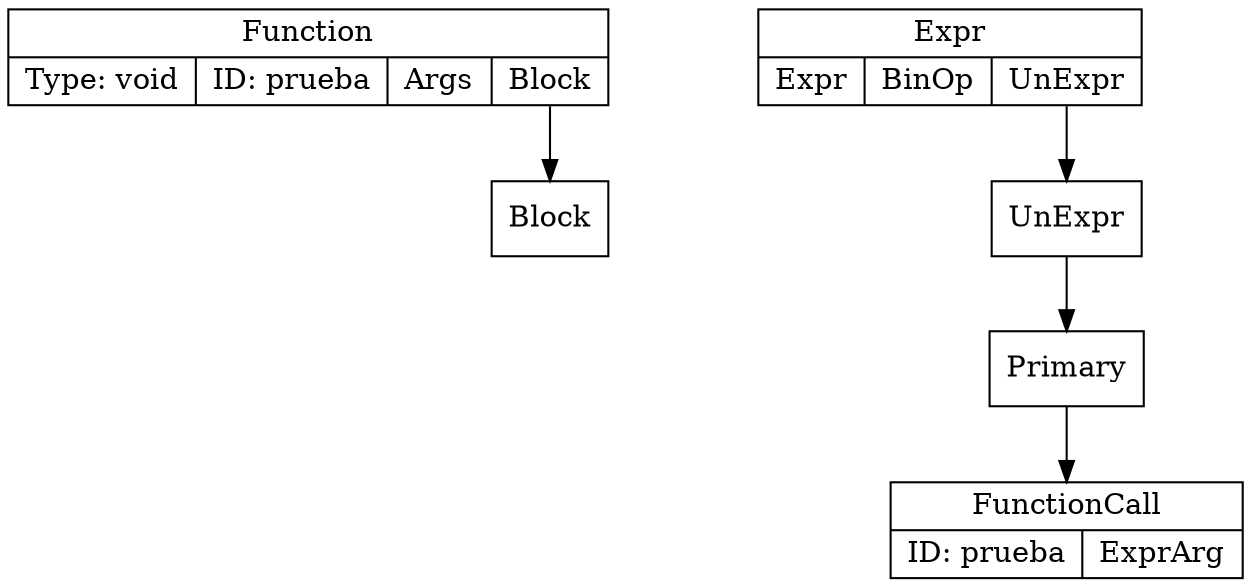 digraph ccTree {
graph[nodesep="1"]
	node [shape=box]
	node [shape=box]
	n0 [label = "Block"]
	n1 [label = "{Function | {Type: void | ID: prueba | <a>Args | <b>Block}}", shape="record"]
	n1:b-> n0
	n2 [label = "{FunctionCall | { ID: prueba | <e>ExprArg}}", shape="record"]
	n3 [label = "Primary"]
	n3-> n2
	n4 [label = "UnExpr"]
	n4-> n3
	n5 [label = "{Expr | {<e>Expr | <bo>BinOp | <ue>UnExpr}}", shape="record"]
	n5:ue-> n4
}
